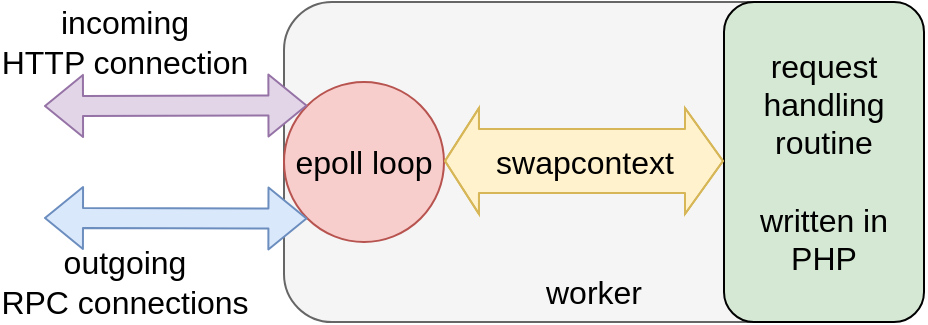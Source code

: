 <mxfile version="13.7.3" type="google"><diagram id="AVzJamxLVX1JF6HAmzAw" name="Page-1"><mxGraphModel dx="1350" dy="806" grid="1" gridSize="10" guides="1" tooltips="1" connect="1" arrows="1" fold="1" page="1" pageScale="1" pageWidth="850" pageHeight="1100" math="0" shadow="0"><root><mxCell id="0"/><mxCell id="1" parent="0"/><mxCell id="c0TSrGVVt2VXpa8WkO24-1" value="" style="rounded=1;whiteSpace=wrap;html=1;align=left;fillColor=#f5f5f5;strokeColor=#666666;fontColor=#333333;" vertex="1" parent="1"><mxGeometry x="300" y="200" width="320" height="160" as="geometry"/></mxCell><mxCell id="c0TSrGVVt2VXpa8WkO24-2" value="&lt;font style=&quot;font-size: 16px&quot;&gt;worker&lt;/font&gt;" style="text;html=1;strokeColor=none;fillColor=none;align=center;verticalAlign=middle;whiteSpace=wrap;rounded=0;" vertex="1" parent="1"><mxGeometry x="420" y="330" width="70" height="30" as="geometry"/></mxCell><mxCell id="c0TSrGVVt2VXpa8WkO24-3" value="&lt;font style=&quot;font-size: 16px&quot;&gt;epoll loop&lt;/font&gt;" style="ellipse;whiteSpace=wrap;html=1;aspect=fixed;fillColor=#f8cecc;strokeColor=#b85450;" vertex="1" parent="1"><mxGeometry x="300" y="240" width="80" height="80" as="geometry"/></mxCell><mxCell id="c0TSrGVVt2VXpa8WkO24-5" value="" style="shape=flexArrow;endArrow=classic;html=1;entryX=0;entryY=0;entryDx=0;entryDy=0;startArrow=block;fillColor=#e1d5e7;strokeColor=#9673a6;" edge="1" parent="1" target="c0TSrGVVt2VXpa8WkO24-3"><mxGeometry width="50" height="50" relative="1" as="geometry"><mxPoint x="180" y="252" as="sourcePoint"/><mxPoint x="450" y="390" as="targetPoint"/></mxGeometry></mxCell><mxCell id="c0TSrGVVt2VXpa8WkO24-6" value="&lt;font style=&quot;font-size: 16px&quot;&gt;incoming &lt;br&gt;HTTP connection&lt;/font&gt;" style="edgeLabel;html=1;align=center;verticalAlign=middle;resizable=0;points=[];labelBackgroundColor=none;" vertex="1" connectable="0" parent="c0TSrGVVt2VXpa8WkO24-5"><mxGeometry x="-0.248" relative="1" as="geometry"><mxPoint x="-10" y="-31.89" as="offset"/></mxGeometry></mxCell><mxCell id="c0TSrGVVt2VXpa8WkO24-7" value="" style="shape=flexArrow;endArrow=classic;html=1;entryX=0;entryY=1;entryDx=0;entryDy=0;startArrow=block;fillColor=#dae8fc;strokeColor=#6c8ebf;" edge="1" parent="1" target="c0TSrGVVt2VXpa8WkO24-3"><mxGeometry width="50" height="50" relative="1" as="geometry"><mxPoint x="180" y="308" as="sourcePoint"/><mxPoint x="291.716" y="330.004" as="targetPoint"/></mxGeometry></mxCell><mxCell id="c0TSrGVVt2VXpa8WkO24-8" value="&lt;font style=&quot;font-size: 16px&quot;&gt;outgoing &lt;br&gt;RPC connections&lt;/font&gt;" style="edgeLabel;html=1;align=center;verticalAlign=middle;resizable=0;points=[];labelBackgroundColor=none;" vertex="1" connectable="0" parent="c0TSrGVVt2VXpa8WkO24-7"><mxGeometry x="-0.248" relative="1" as="geometry"><mxPoint x="-10" y="31.89" as="offset"/></mxGeometry></mxCell><mxCell id="c0TSrGVVt2VXpa8WkO24-15" value="&lt;font style=&quot;font-size: 16px&quot;&gt;request handling routine&lt;br&gt;&lt;br&gt;written in PHP&lt;br&gt;&lt;/font&gt;" style="rounded=1;whiteSpace=wrap;html=1;fillColor=#d5e8d4;" vertex="1" parent="1"><mxGeometry x="520" y="200" width="100" height="160" as="geometry"/></mxCell><mxCell id="c0TSrGVVt2VXpa8WkO24-16" value="" style="shape=flexArrow;endArrow=classic;startArrow=classic;html=1;strokeColor=#d6b656;exitX=1;exitY=0.5;exitDx=0;exitDy=0;entryX=0;entryY=0.5;entryDx=0;entryDy=0;fillColor=#fff2cc;width=32;startSize=5.33;" edge="1" parent="1"><mxGeometry width="50" height="50" relative="1" as="geometry"><mxPoint x="380" y="279.5" as="sourcePoint"/><mxPoint x="520" y="279.5" as="targetPoint"/><Array as="points"><mxPoint x="450" y="279.5"/></Array></mxGeometry></mxCell><mxCell id="c0TSrGVVt2VXpa8WkO24-17" value="&lt;font style=&quot;font-size: 16px&quot;&gt;swapcontext&lt;/font&gt;" style="edgeLabel;html=1;align=center;verticalAlign=middle;resizable=0;points=[];labelBackgroundColor=none;" vertex="1" connectable="0" parent="c0TSrGVVt2VXpa8WkO24-16"><mxGeometry x="0.28" y="-4" relative="1" as="geometry"><mxPoint x="-20" y="-3.5" as="offset"/></mxGeometry></mxCell></root></mxGraphModel></diagram></mxfile>